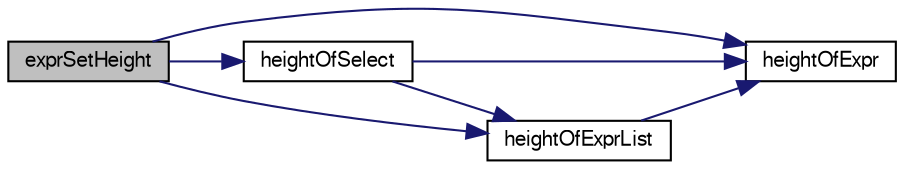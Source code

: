 digraph "exprSetHeight"
{
  edge [fontname="FreeSans",fontsize="10",labelfontname="FreeSans",labelfontsize="10"];
  node [fontname="FreeSans",fontsize="10",shape=record];
  rankdir="LR";
  Node106778 [label="exprSetHeight",height=0.2,width=0.4,color="black", fillcolor="grey75", style="filled", fontcolor="black"];
  Node106778 -> Node106779 [color="midnightblue",fontsize="10",style="solid",fontname="FreeSans"];
  Node106779 [label="heightOfExpr",height=0.2,width=0.4,color="black", fillcolor="white", style="filled",URL="$sqlite3_8c.html#a2b4e5cbf5eeb540c3c26929aeb1eae1c"];
  Node106778 -> Node106780 [color="midnightblue",fontsize="10",style="solid",fontname="FreeSans"];
  Node106780 [label="heightOfSelect",height=0.2,width=0.4,color="black", fillcolor="white", style="filled",URL="$sqlite3_8c.html#a801de9028f26be07bc082abc58e02e8c"];
  Node106780 -> Node106779 [color="midnightblue",fontsize="10",style="solid",fontname="FreeSans"];
  Node106780 -> Node106781 [color="midnightblue",fontsize="10",style="solid",fontname="FreeSans"];
  Node106781 [label="heightOfExprList",height=0.2,width=0.4,color="black", fillcolor="white", style="filled",URL="$sqlite3_8c.html#a8b10054a02ee97620c9270d3c206a895"];
  Node106781 -> Node106779 [color="midnightblue",fontsize="10",style="solid",fontname="FreeSans"];
  Node106778 -> Node106781 [color="midnightblue",fontsize="10",style="solid",fontname="FreeSans"];
}
